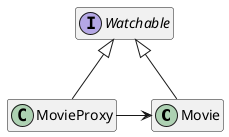 @startuml

hide empty members

class Movie
class MovieProxy
interface Watchable

Watchable <|-- MovieProxy
Watchable <|-- Movie
MovieProxy -> Movie

@enduml
